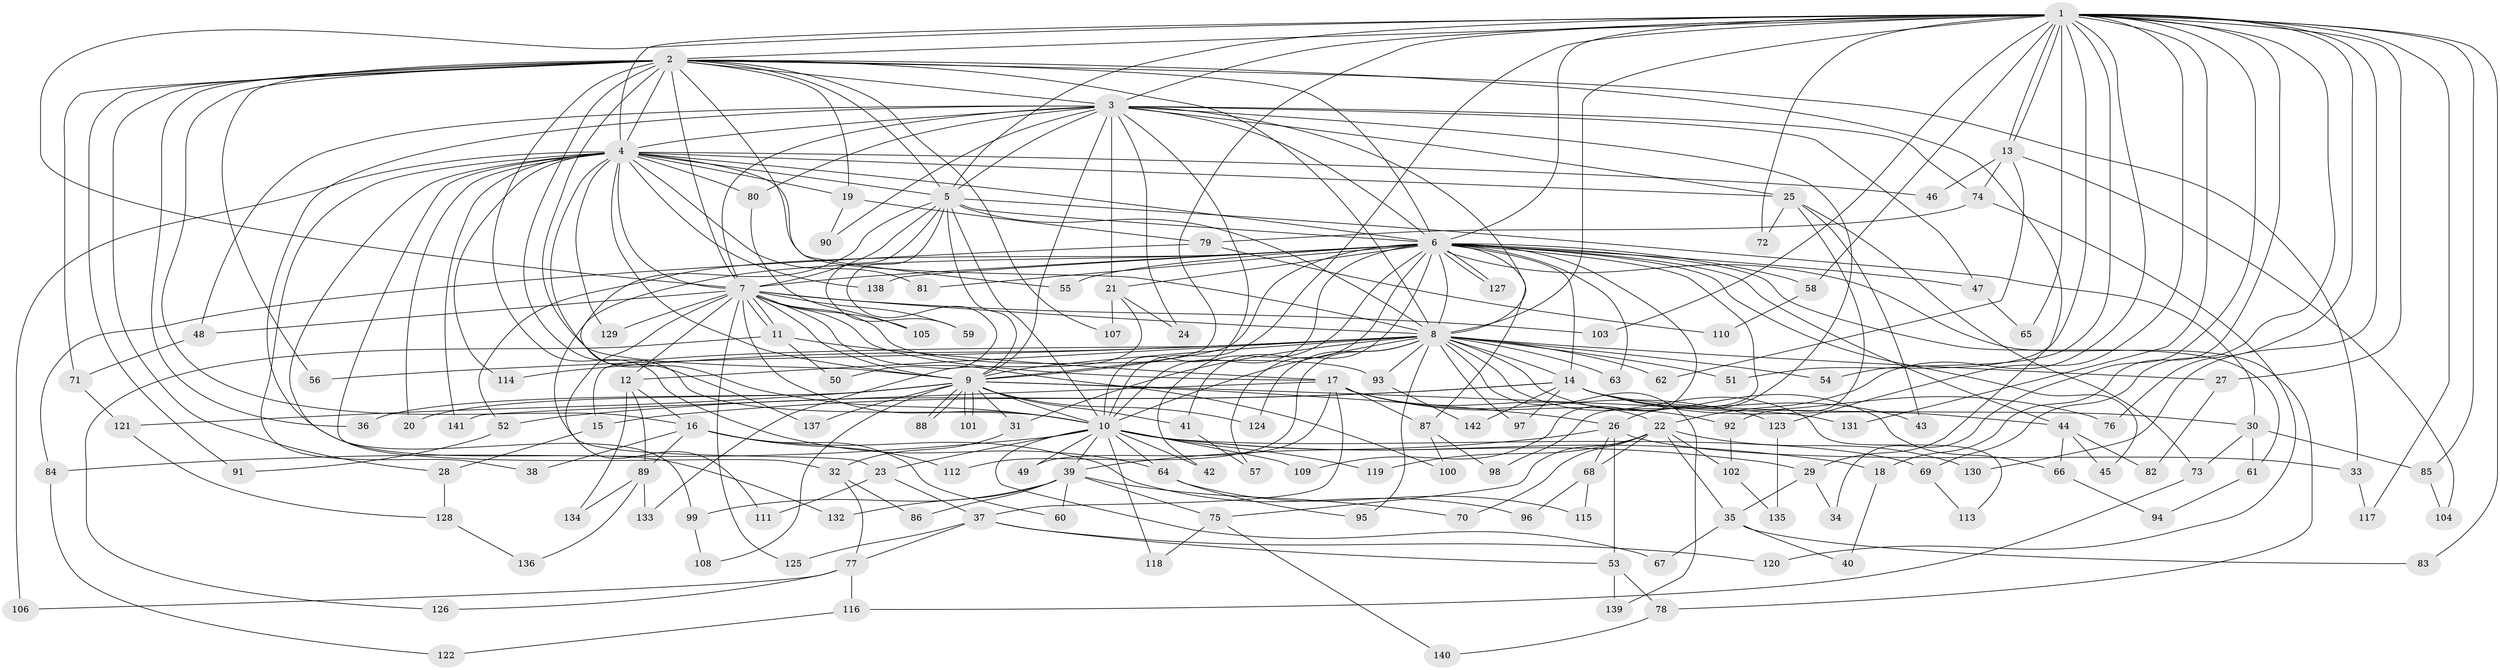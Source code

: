 // Generated by graph-tools (version 1.1) at 2025/13/03/09/25 04:13:44]
// undirected, 142 vertices, 309 edges
graph export_dot {
graph [start="1"]
  node [color=gray90,style=filled];
  1;
  2;
  3;
  4;
  5;
  6;
  7;
  8;
  9;
  10;
  11;
  12;
  13;
  14;
  15;
  16;
  17;
  18;
  19;
  20;
  21;
  22;
  23;
  24;
  25;
  26;
  27;
  28;
  29;
  30;
  31;
  32;
  33;
  34;
  35;
  36;
  37;
  38;
  39;
  40;
  41;
  42;
  43;
  44;
  45;
  46;
  47;
  48;
  49;
  50;
  51;
  52;
  53;
  54;
  55;
  56;
  57;
  58;
  59;
  60;
  61;
  62;
  63;
  64;
  65;
  66;
  67;
  68;
  69;
  70;
  71;
  72;
  73;
  74;
  75;
  76;
  77;
  78;
  79;
  80;
  81;
  82;
  83;
  84;
  85;
  86;
  87;
  88;
  89;
  90;
  91;
  92;
  93;
  94;
  95;
  96;
  97;
  98;
  99;
  100;
  101;
  102;
  103;
  104;
  105;
  106;
  107;
  108;
  109;
  110;
  111;
  112;
  113;
  114;
  115;
  116;
  117;
  118;
  119;
  120;
  121;
  122;
  123;
  124;
  125;
  126;
  127;
  128;
  129;
  130;
  131;
  132;
  133;
  134;
  135;
  136;
  137;
  138;
  139;
  140;
  141;
  142;
  1 -- 2;
  1 -- 3;
  1 -- 4;
  1 -- 5;
  1 -- 6;
  1 -- 7;
  1 -- 8;
  1 -- 9;
  1 -- 10;
  1 -- 13;
  1 -- 13;
  1 -- 18;
  1 -- 22;
  1 -- 27;
  1 -- 34;
  1 -- 51;
  1 -- 54;
  1 -- 58;
  1 -- 65;
  1 -- 69;
  1 -- 72;
  1 -- 76;
  1 -- 83;
  1 -- 85;
  1 -- 103;
  1 -- 117;
  1 -- 123;
  1 -- 130;
  1 -- 131;
  2 -- 3;
  2 -- 4;
  2 -- 5;
  2 -- 6;
  2 -- 7;
  2 -- 8;
  2 -- 9;
  2 -- 10;
  2 -- 16;
  2 -- 19;
  2 -- 28;
  2 -- 29;
  2 -- 33;
  2 -- 36;
  2 -- 55;
  2 -- 56;
  2 -- 64;
  2 -- 71;
  2 -- 91;
  2 -- 107;
  3 -- 4;
  3 -- 5;
  3 -- 6;
  3 -- 7;
  3 -- 8;
  3 -- 9;
  3 -- 10;
  3 -- 21;
  3 -- 24;
  3 -- 25;
  3 -- 26;
  3 -- 47;
  3 -- 48;
  3 -- 74;
  3 -- 80;
  3 -- 90;
  3 -- 132;
  4 -- 5;
  4 -- 6;
  4 -- 7;
  4 -- 8;
  4 -- 9;
  4 -- 10;
  4 -- 19;
  4 -- 20;
  4 -- 25;
  4 -- 32;
  4 -- 38;
  4 -- 46;
  4 -- 80;
  4 -- 81;
  4 -- 99;
  4 -- 106;
  4 -- 114;
  4 -- 129;
  4 -- 138;
  4 -- 141;
  5 -- 6;
  5 -- 7;
  5 -- 8;
  5 -- 9;
  5 -- 10;
  5 -- 30;
  5 -- 50;
  5 -- 59;
  5 -- 137;
  6 -- 7;
  6 -- 8;
  6 -- 9;
  6 -- 10;
  6 -- 14;
  6 -- 21;
  6 -- 23;
  6 -- 41;
  6 -- 42;
  6 -- 44;
  6 -- 45;
  6 -- 47;
  6 -- 52;
  6 -- 55;
  6 -- 57;
  6 -- 58;
  6 -- 61;
  6 -- 63;
  6 -- 78;
  6 -- 81;
  6 -- 87;
  6 -- 98;
  6 -- 109;
  6 -- 127;
  6 -- 127;
  6 -- 138;
  7 -- 8;
  7 -- 9;
  7 -- 10;
  7 -- 11;
  7 -- 11;
  7 -- 12;
  7 -- 17;
  7 -- 48;
  7 -- 59;
  7 -- 93;
  7 -- 100;
  7 -- 103;
  7 -- 105;
  7 -- 111;
  7 -- 125;
  7 -- 129;
  8 -- 9;
  8 -- 10;
  8 -- 12;
  8 -- 14;
  8 -- 15;
  8 -- 27;
  8 -- 31;
  8 -- 51;
  8 -- 54;
  8 -- 56;
  8 -- 62;
  8 -- 63;
  8 -- 66;
  8 -- 93;
  8 -- 95;
  8 -- 97;
  8 -- 112;
  8 -- 113;
  8 -- 114;
  8 -- 124;
  8 -- 139;
  9 -- 10;
  9 -- 20;
  9 -- 26;
  9 -- 31;
  9 -- 36;
  9 -- 41;
  9 -- 88;
  9 -- 88;
  9 -- 101;
  9 -- 101;
  9 -- 108;
  9 -- 121;
  9 -- 124;
  9 -- 131;
  9 -- 137;
  10 -- 18;
  10 -- 23;
  10 -- 29;
  10 -- 39;
  10 -- 42;
  10 -- 49;
  10 -- 64;
  10 -- 67;
  10 -- 69;
  10 -- 84;
  10 -- 109;
  10 -- 118;
  10 -- 119;
  11 -- 17;
  11 -- 50;
  11 -- 126;
  12 -- 16;
  12 -- 89;
  12 -- 134;
  13 -- 46;
  13 -- 62;
  13 -- 74;
  13 -- 104;
  14 -- 15;
  14 -- 30;
  14 -- 43;
  14 -- 44;
  14 -- 52;
  14 -- 76;
  14 -- 97;
  14 -- 142;
  15 -- 28;
  16 -- 38;
  16 -- 60;
  16 -- 89;
  16 -- 96;
  16 -- 112;
  17 -- 22;
  17 -- 37;
  17 -- 49;
  17 -- 87;
  17 -- 92;
  17 -- 123;
  17 -- 141;
  18 -- 40;
  19 -- 79;
  19 -- 90;
  21 -- 24;
  21 -- 107;
  21 -- 133;
  22 -- 35;
  22 -- 68;
  22 -- 70;
  22 -- 75;
  22 -- 102;
  22 -- 119;
  22 -- 130;
  23 -- 37;
  23 -- 111;
  25 -- 43;
  25 -- 72;
  25 -- 73;
  25 -- 92;
  26 -- 33;
  26 -- 39;
  26 -- 53;
  26 -- 68;
  27 -- 82;
  28 -- 128;
  29 -- 34;
  29 -- 35;
  30 -- 61;
  30 -- 73;
  30 -- 85;
  31 -- 32;
  32 -- 77;
  32 -- 86;
  33 -- 117;
  35 -- 40;
  35 -- 67;
  35 -- 83;
  37 -- 53;
  37 -- 77;
  37 -- 120;
  37 -- 125;
  39 -- 60;
  39 -- 70;
  39 -- 75;
  39 -- 86;
  39 -- 99;
  39 -- 132;
  41 -- 57;
  44 -- 45;
  44 -- 66;
  44 -- 82;
  47 -- 65;
  48 -- 71;
  52 -- 91;
  53 -- 78;
  53 -- 139;
  58 -- 110;
  61 -- 94;
  64 -- 95;
  64 -- 115;
  66 -- 94;
  68 -- 96;
  68 -- 115;
  69 -- 113;
  71 -- 121;
  73 -- 116;
  74 -- 79;
  74 -- 120;
  75 -- 118;
  75 -- 140;
  77 -- 106;
  77 -- 116;
  77 -- 126;
  78 -- 140;
  79 -- 84;
  79 -- 110;
  80 -- 105;
  84 -- 122;
  85 -- 104;
  87 -- 98;
  87 -- 100;
  89 -- 133;
  89 -- 134;
  89 -- 136;
  92 -- 102;
  93 -- 142;
  99 -- 108;
  102 -- 135;
  116 -- 122;
  121 -- 128;
  123 -- 135;
  128 -- 136;
}
